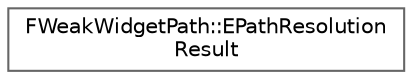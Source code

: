 digraph "Graphical Class Hierarchy"
{
 // INTERACTIVE_SVG=YES
 // LATEX_PDF_SIZE
  bgcolor="transparent";
  edge [fontname=Helvetica,fontsize=10,labelfontname=Helvetica,labelfontsize=10];
  node [fontname=Helvetica,fontsize=10,shape=box,height=0.2,width=0.4];
  rankdir="LR";
  Node0 [id="Node000000",label="FWeakWidgetPath::EPathResolution\lResult",height=0.2,width=0.4,color="grey40", fillcolor="white", style="filled",URL="$df/d9c/structFWeakWidgetPath_1_1EPathResolutionResult.html",tooltip=" "];
}
